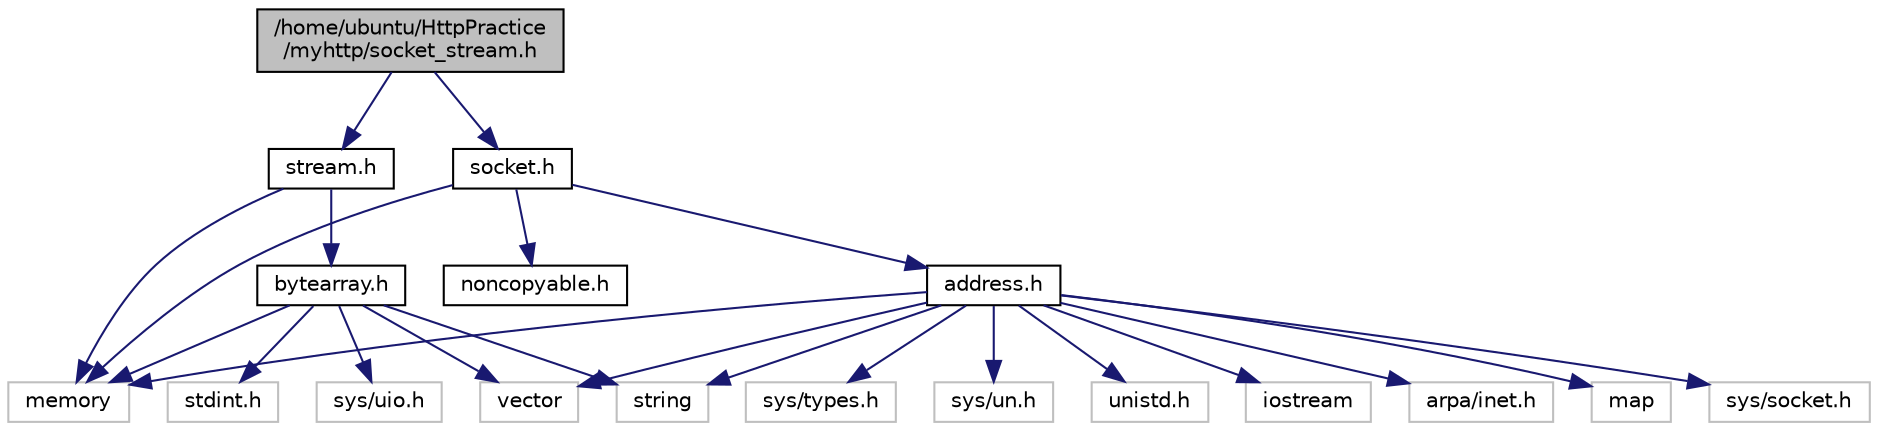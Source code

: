 digraph "/home/ubuntu/HttpPractice/myhttp/socket_stream.h"
{
 // LATEX_PDF_SIZE
  edge [fontname="Helvetica",fontsize="10",labelfontname="Helvetica",labelfontsize="10"];
  node [fontname="Helvetica",fontsize="10",shape=record];
  Node1 [label="/home/ubuntu/HttpPractice\l/myhttp/socket_stream.h",height=0.2,width=0.4,color="black", fillcolor="grey75", style="filled", fontcolor="black",tooltip="Socket流式接口封装"];
  Node1 -> Node2 [color="midnightblue",fontsize="10",style="solid",fontname="Helvetica"];
  Node2 [label="stream.h",height=0.2,width=0.4,color="black", fillcolor="white", style="filled",URL="$stream_8h.html",tooltip=" "];
  Node2 -> Node3 [color="midnightblue",fontsize="10",style="solid",fontname="Helvetica"];
  Node3 [label="memory",height=0.2,width=0.4,color="grey75", fillcolor="white", style="filled",tooltip=" "];
  Node2 -> Node4 [color="midnightblue",fontsize="10",style="solid",fontname="Helvetica"];
  Node4 [label="bytearray.h",height=0.2,width=0.4,color="black", fillcolor="white", style="filled",URL="$bytearray_8h.html",tooltip="二进制数组(序列化/反序列化)"];
  Node4 -> Node3 [color="midnightblue",fontsize="10",style="solid",fontname="Helvetica"];
  Node4 -> Node5 [color="midnightblue",fontsize="10",style="solid",fontname="Helvetica"];
  Node5 [label="string",height=0.2,width=0.4,color="grey75", fillcolor="white", style="filled",tooltip=" "];
  Node4 -> Node6 [color="midnightblue",fontsize="10",style="solid",fontname="Helvetica"];
  Node6 [label="stdint.h",height=0.2,width=0.4,color="grey75", fillcolor="white", style="filled",tooltip=" "];
  Node4 -> Node7 [color="midnightblue",fontsize="10",style="solid",fontname="Helvetica"];
  Node7 [label="sys/uio.h",height=0.2,width=0.4,color="grey75", fillcolor="white", style="filled",tooltip=" "];
  Node4 -> Node8 [color="midnightblue",fontsize="10",style="solid",fontname="Helvetica"];
  Node8 [label="vector",height=0.2,width=0.4,color="grey75", fillcolor="white", style="filled",tooltip=" "];
  Node1 -> Node9 [color="midnightblue",fontsize="10",style="solid",fontname="Helvetica"];
  Node9 [label="socket.h",height=0.2,width=0.4,color="black", fillcolor="white", style="filled",URL="$socket_8h.html",tooltip="Socket封装"];
  Node9 -> Node3 [color="midnightblue",fontsize="10",style="solid",fontname="Helvetica"];
  Node9 -> Node10 [color="midnightblue",fontsize="10",style="solid",fontname="Helvetica"];
  Node10 [label="address.h",height=0.2,width=0.4,color="black", fillcolor="white", style="filled",URL="$address_8h.html",tooltip="网络地址的封装(IPv4,IPv6,Unix)"];
  Node10 -> Node3 [color="midnightblue",fontsize="10",style="solid",fontname="Helvetica"];
  Node10 -> Node5 [color="midnightblue",fontsize="10",style="solid",fontname="Helvetica"];
  Node10 -> Node11 [color="midnightblue",fontsize="10",style="solid",fontname="Helvetica"];
  Node11 [label="sys/socket.h",height=0.2,width=0.4,color="grey75", fillcolor="white", style="filled",tooltip=" "];
  Node10 -> Node12 [color="midnightblue",fontsize="10",style="solid",fontname="Helvetica"];
  Node12 [label="sys/types.h",height=0.2,width=0.4,color="grey75", fillcolor="white", style="filled",tooltip=" "];
  Node10 -> Node13 [color="midnightblue",fontsize="10",style="solid",fontname="Helvetica"];
  Node13 [label="sys/un.h",height=0.2,width=0.4,color="grey75", fillcolor="white", style="filled",tooltip=" "];
  Node10 -> Node14 [color="midnightblue",fontsize="10",style="solid",fontname="Helvetica"];
  Node14 [label="unistd.h",height=0.2,width=0.4,color="grey75", fillcolor="white", style="filled",tooltip=" "];
  Node10 -> Node15 [color="midnightblue",fontsize="10",style="solid",fontname="Helvetica"];
  Node15 [label="iostream",height=0.2,width=0.4,color="grey75", fillcolor="white", style="filled",tooltip=" "];
  Node10 -> Node16 [color="midnightblue",fontsize="10",style="solid",fontname="Helvetica"];
  Node16 [label="arpa/inet.h",height=0.2,width=0.4,color="grey75", fillcolor="white", style="filled",tooltip=" "];
  Node10 -> Node8 [color="midnightblue",fontsize="10",style="solid",fontname="Helvetica"];
  Node10 -> Node17 [color="midnightblue",fontsize="10",style="solid",fontname="Helvetica"];
  Node17 [label="map",height=0.2,width=0.4,color="grey75", fillcolor="white", style="filled",tooltip=" "];
  Node9 -> Node18 [color="midnightblue",fontsize="10",style="solid",fontname="Helvetica"];
  Node18 [label="noncopyable.h",height=0.2,width=0.4,color="black", fillcolor="white", style="filled",URL="$noncopyable_8h_source.html",tooltip=" "];
}
